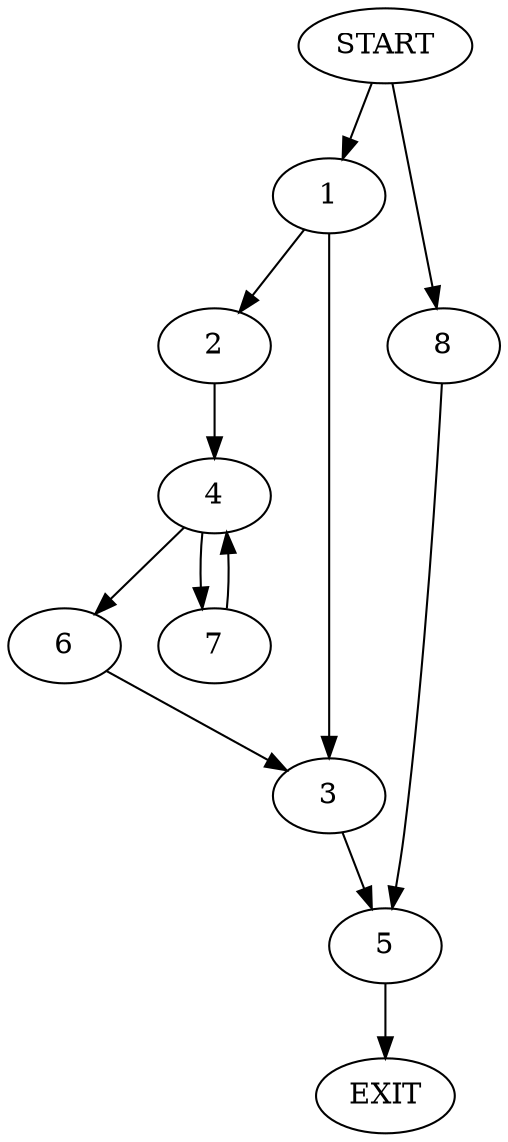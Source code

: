 digraph {
0 [label="START"]
9 [label="EXIT"]
0 -> 1
1 -> 2
1 -> 3
2 -> 4
3 -> 5
4 -> 6
4 -> 7
6 -> 3
7 -> 4
5 -> 9
0 -> 8
8 -> 5
}
